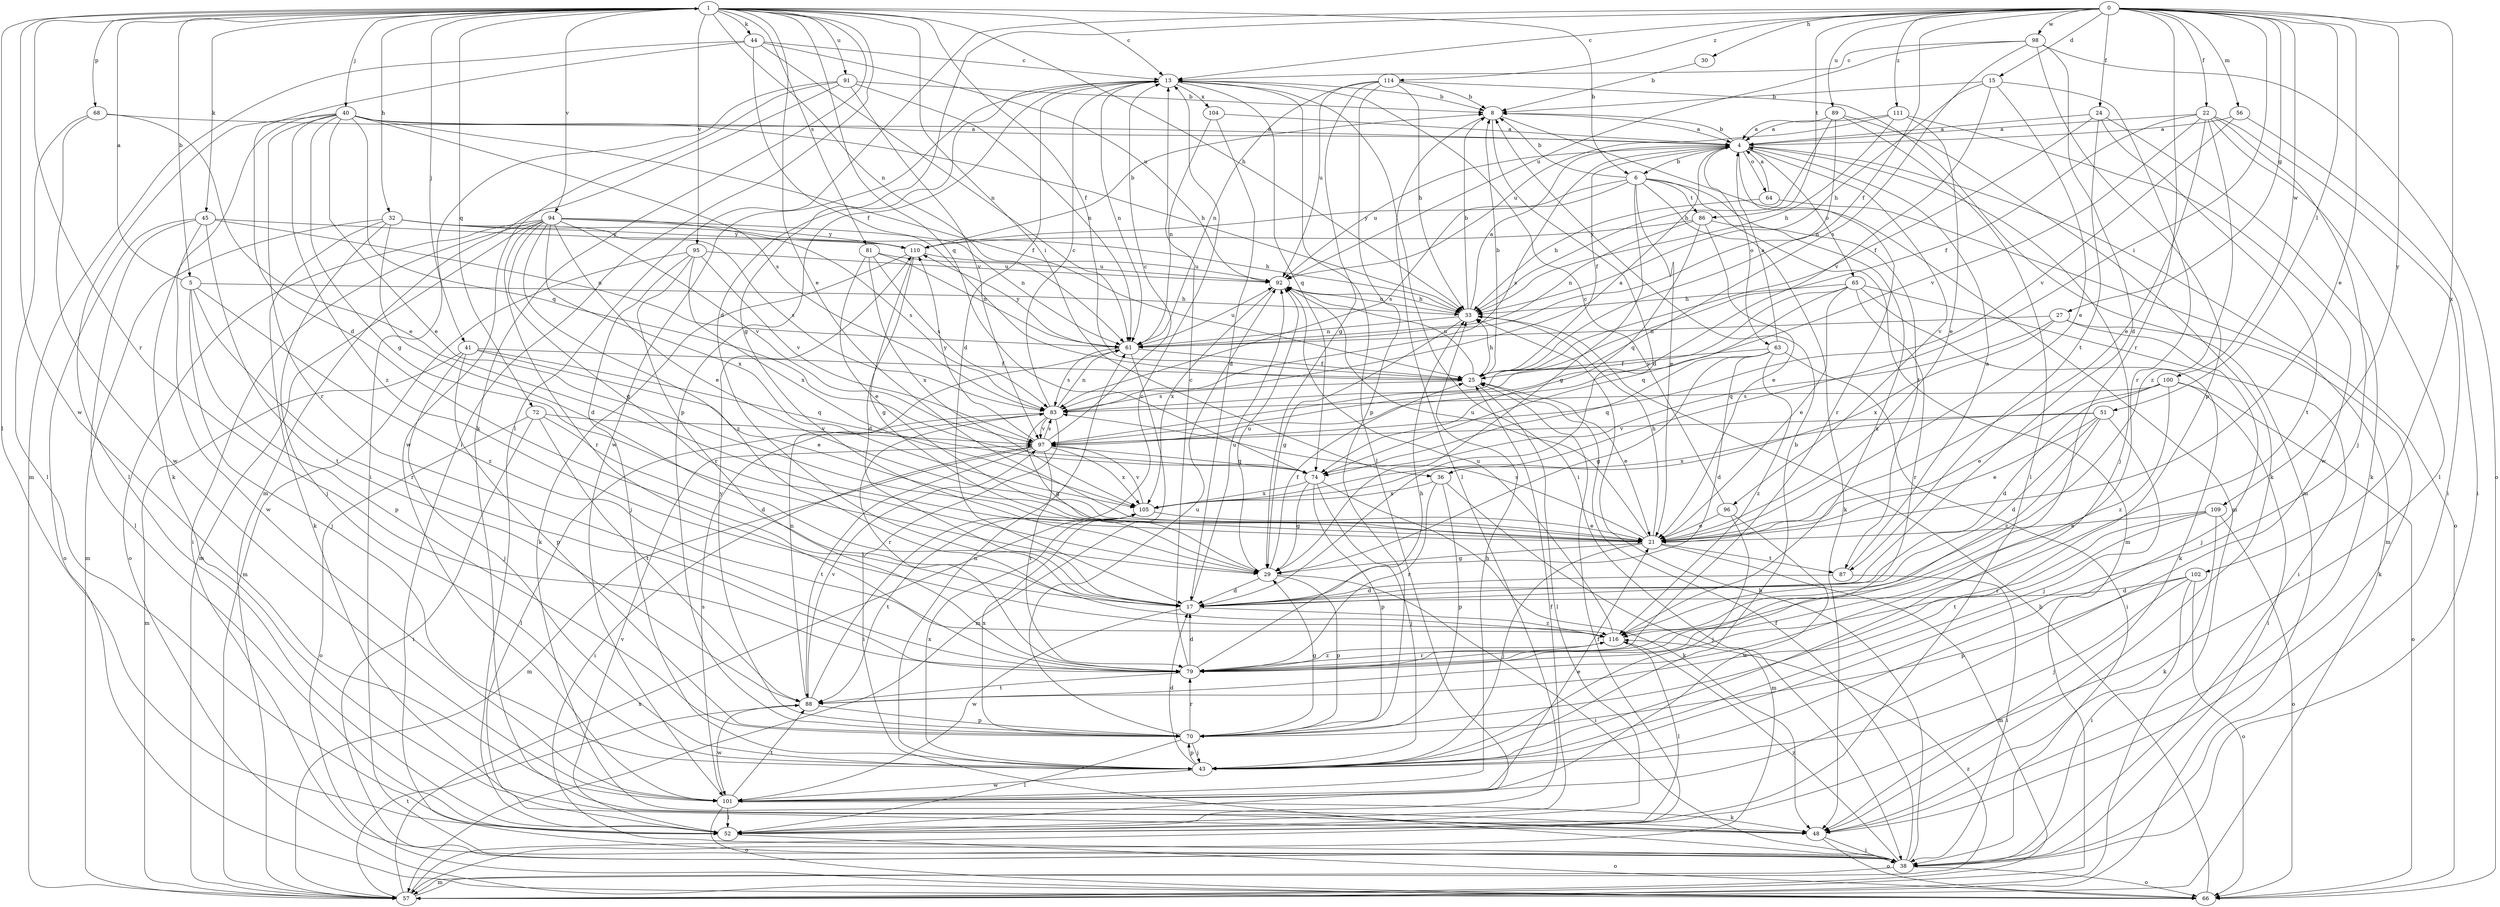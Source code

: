 strict digraph  {
0;
1;
4;
5;
6;
8;
13;
15;
17;
21;
22;
24;
25;
27;
29;
30;
32;
33;
36;
38;
40;
41;
43;
44;
45;
48;
51;
52;
56;
57;
61;
63;
64;
65;
66;
68;
70;
72;
74;
79;
81;
83;
86;
87;
88;
89;
91;
92;
94;
95;
96;
97;
98;
100;
101;
102;
104;
105;
109;
110;
111;
114;
116;
0 -> 13  [label=c];
0 -> 15  [label=d];
0 -> 17  [label=d];
0 -> 21  [label=e];
0 -> 22  [label=f];
0 -> 24  [label=f];
0 -> 25  [label=f];
0 -> 27  [label=g];
0 -> 30  [label=h];
0 -> 36  [label=i];
0 -> 51  [label=l];
0 -> 52  [label=l];
0 -> 56  [label=m];
0 -> 79  [label=r];
0 -> 86  [label=t];
0 -> 89  [label=u];
0 -> 98  [label=w];
0 -> 100  [label=w];
0 -> 102  [label=x];
0 -> 109  [label=y];
0 -> 111  [label=z];
0 -> 114  [label=z];
1 -> 5  [label=b];
1 -> 6  [label=b];
1 -> 13  [label=c];
1 -> 21  [label=e];
1 -> 25  [label=f];
1 -> 32  [label=h];
1 -> 33  [label=h];
1 -> 36  [label=i];
1 -> 38  [label=i];
1 -> 40  [label=j];
1 -> 41  [label=j];
1 -> 44  [label=k];
1 -> 45  [label=k];
1 -> 48  [label=k];
1 -> 52  [label=l];
1 -> 61  [label=n];
1 -> 68  [label=p];
1 -> 72  [label=q];
1 -> 74  [label=q];
1 -> 79  [label=r];
1 -> 81  [label=s];
1 -> 91  [label=u];
1 -> 94  [label=v];
1 -> 95  [label=v];
1 -> 101  [label=w];
4 -> 6  [label=b];
4 -> 8  [label=b];
4 -> 25  [label=f];
4 -> 43  [label=j];
4 -> 63  [label=o];
4 -> 64  [label=o];
4 -> 65  [label=o];
4 -> 66  [label=o];
4 -> 79  [label=r];
4 -> 83  [label=s];
4 -> 92  [label=u];
4 -> 96  [label=v];
5 -> 1  [label=a];
5 -> 33  [label=h];
5 -> 43  [label=j];
5 -> 70  [label=p];
5 -> 79  [label=r];
5 -> 116  [label=z];
6 -> 8  [label=b];
6 -> 21  [label=e];
6 -> 29  [label=g];
6 -> 48  [label=k];
6 -> 57  [label=m];
6 -> 83  [label=s];
6 -> 86  [label=t];
6 -> 87  [label=t];
6 -> 110  [label=y];
8 -> 4  [label=a];
8 -> 17  [label=d];
8 -> 52  [label=l];
8 -> 57  [label=m];
13 -> 8  [label=b];
13 -> 17  [label=d];
13 -> 29  [label=g];
13 -> 38  [label=i];
13 -> 52  [label=l];
13 -> 61  [label=n];
13 -> 70  [label=p];
13 -> 74  [label=q];
13 -> 101  [label=w];
13 -> 104  [label=x];
15 -> 8  [label=b];
15 -> 21  [label=e];
15 -> 33  [label=h];
15 -> 79  [label=r];
15 -> 97  [label=v];
17 -> 92  [label=u];
17 -> 101  [label=w];
17 -> 116  [label=z];
21 -> 29  [label=g];
21 -> 33  [label=h];
21 -> 43  [label=j];
21 -> 57  [label=m];
21 -> 83  [label=s];
21 -> 87  [label=t];
21 -> 92  [label=u];
22 -> 4  [label=a];
22 -> 21  [label=e];
22 -> 25  [label=f];
22 -> 38  [label=i];
22 -> 43  [label=j];
22 -> 52  [label=l];
22 -> 97  [label=v];
22 -> 116  [label=z];
24 -> 4  [label=a];
24 -> 25  [label=f];
24 -> 48  [label=k];
24 -> 87  [label=t];
24 -> 88  [label=t];
25 -> 8  [label=b];
25 -> 21  [label=e];
25 -> 33  [label=h];
25 -> 52  [label=l];
25 -> 83  [label=s];
25 -> 92  [label=u];
27 -> 43  [label=j];
27 -> 48  [label=k];
27 -> 61  [label=n];
27 -> 74  [label=q];
27 -> 105  [label=x];
29 -> 17  [label=d];
29 -> 25  [label=f];
29 -> 38  [label=i];
29 -> 70  [label=p];
29 -> 92  [label=u];
30 -> 8  [label=b];
32 -> 17  [label=d];
32 -> 33  [label=h];
32 -> 43  [label=j];
32 -> 48  [label=k];
32 -> 57  [label=m];
32 -> 83  [label=s];
32 -> 110  [label=y];
33 -> 4  [label=a];
33 -> 8  [label=b];
33 -> 29  [label=g];
33 -> 61  [label=n];
33 -> 92  [label=u];
36 -> 57  [label=m];
36 -> 70  [label=p];
36 -> 79  [label=r];
36 -> 105  [label=x];
38 -> 25  [label=f];
38 -> 33  [label=h];
38 -> 57  [label=m];
38 -> 66  [label=o];
38 -> 116  [label=z];
40 -> 4  [label=a];
40 -> 21  [label=e];
40 -> 25  [label=f];
40 -> 29  [label=g];
40 -> 33  [label=h];
40 -> 48  [label=k];
40 -> 52  [label=l];
40 -> 74  [label=q];
40 -> 79  [label=r];
40 -> 83  [label=s];
40 -> 116  [label=z];
41 -> 21  [label=e];
41 -> 25  [label=f];
41 -> 43  [label=j];
41 -> 57  [label=m];
41 -> 70  [label=p];
41 -> 74  [label=q];
43 -> 8  [label=b];
43 -> 17  [label=d];
43 -> 61  [label=n];
43 -> 70  [label=p];
43 -> 101  [label=w];
43 -> 105  [label=x];
44 -> 13  [label=c];
44 -> 17  [label=d];
44 -> 25  [label=f];
44 -> 57  [label=m];
44 -> 61  [label=n];
44 -> 92  [label=u];
45 -> 52  [label=l];
45 -> 61  [label=n];
45 -> 66  [label=o];
45 -> 88  [label=t];
45 -> 101  [label=w];
45 -> 110  [label=y];
48 -> 38  [label=i];
48 -> 66  [label=o];
51 -> 17  [label=d];
51 -> 21  [label=e];
51 -> 43  [label=j];
51 -> 97  [label=v];
51 -> 105  [label=x];
51 -> 116  [label=z];
52 -> 25  [label=f];
52 -> 66  [label=o];
52 -> 97  [label=v];
56 -> 4  [label=a];
56 -> 38  [label=i];
56 -> 97  [label=v];
57 -> 25  [label=f];
57 -> 88  [label=t];
57 -> 105  [label=x];
57 -> 116  [label=z];
61 -> 25  [label=f];
61 -> 57  [label=m];
61 -> 83  [label=s];
61 -> 92  [label=u];
61 -> 110  [label=y];
63 -> 4  [label=a];
63 -> 17  [label=d];
63 -> 25  [label=f];
63 -> 29  [label=g];
63 -> 38  [label=i];
63 -> 74  [label=q];
63 -> 116  [label=z];
64 -> 4  [label=a];
64 -> 33  [label=h];
64 -> 57  [label=m];
65 -> 21  [label=e];
65 -> 33  [label=h];
65 -> 38  [label=i];
65 -> 48  [label=k];
65 -> 74  [label=q];
65 -> 79  [label=r];
65 -> 97  [label=v];
66 -> 33  [label=h];
68 -> 4  [label=a];
68 -> 21  [label=e];
68 -> 52  [label=l];
68 -> 101  [label=w];
70 -> 29  [label=g];
70 -> 43  [label=j];
70 -> 52  [label=l];
70 -> 79  [label=r];
70 -> 92  [label=u];
70 -> 105  [label=x];
70 -> 110  [label=y];
72 -> 17  [label=d];
72 -> 38  [label=i];
72 -> 66  [label=o];
72 -> 88  [label=t];
72 -> 97  [label=v];
74 -> 29  [label=g];
74 -> 43  [label=j];
74 -> 48  [label=k];
74 -> 70  [label=p];
74 -> 105  [label=x];
79 -> 13  [label=c];
79 -> 17  [label=d];
79 -> 33  [label=h];
79 -> 88  [label=t];
79 -> 116  [label=z];
81 -> 21  [label=e];
81 -> 61  [label=n];
81 -> 83  [label=s];
81 -> 92  [label=u];
81 -> 105  [label=x];
83 -> 4  [label=a];
83 -> 13  [label=c];
83 -> 29  [label=g];
83 -> 38  [label=i];
83 -> 52  [label=l];
83 -> 61  [label=n];
83 -> 79  [label=r];
83 -> 97  [label=v];
86 -> 21  [label=e];
86 -> 61  [label=n];
86 -> 74  [label=q];
86 -> 110  [label=y];
86 -> 116  [label=z];
87 -> 4  [label=a];
87 -> 17  [label=d];
87 -> 38  [label=i];
88 -> 13  [label=c];
88 -> 61  [label=n];
88 -> 70  [label=p];
88 -> 97  [label=v];
88 -> 101  [label=w];
89 -> 4  [label=a];
89 -> 33  [label=h];
89 -> 48  [label=k];
89 -> 52  [label=l];
89 -> 61  [label=n];
91 -> 8  [label=b];
91 -> 38  [label=i];
91 -> 57  [label=m];
91 -> 61  [label=n];
91 -> 97  [label=v];
91 -> 101  [label=w];
92 -> 33  [label=h];
92 -> 105  [label=x];
94 -> 21  [label=e];
94 -> 29  [label=g];
94 -> 38  [label=i];
94 -> 57  [label=m];
94 -> 61  [label=n];
94 -> 66  [label=o];
94 -> 79  [label=r];
94 -> 83  [label=s];
94 -> 97  [label=v];
94 -> 105  [label=x];
94 -> 110  [label=y];
94 -> 116  [label=z];
95 -> 43  [label=j];
95 -> 57  [label=m];
95 -> 79  [label=r];
95 -> 92  [label=u];
95 -> 97  [label=v];
95 -> 105  [label=x];
96 -> 13  [label=c];
96 -> 21  [label=e];
96 -> 43  [label=j];
96 -> 101  [label=w];
97 -> 13  [label=c];
97 -> 38  [label=i];
97 -> 57  [label=m];
97 -> 74  [label=q];
97 -> 79  [label=r];
97 -> 83  [label=s];
97 -> 88  [label=t];
97 -> 105  [label=x];
97 -> 110  [label=y];
98 -> 13  [label=c];
98 -> 17  [label=d];
98 -> 66  [label=o];
98 -> 70  [label=p];
98 -> 83  [label=s];
98 -> 92  [label=u];
100 -> 17  [label=d];
100 -> 21  [label=e];
100 -> 38  [label=i];
100 -> 66  [label=o];
100 -> 83  [label=s];
100 -> 116  [label=z];
101 -> 21  [label=e];
101 -> 33  [label=h];
101 -> 48  [label=k];
101 -> 52  [label=l];
101 -> 66  [label=o];
101 -> 83  [label=s];
101 -> 88  [label=t];
102 -> 17  [label=d];
102 -> 38  [label=i];
102 -> 43  [label=j];
102 -> 66  [label=o];
102 -> 70  [label=p];
104 -> 4  [label=a];
104 -> 17  [label=d];
104 -> 61  [label=n];
105 -> 21  [label=e];
105 -> 88  [label=t];
105 -> 97  [label=v];
109 -> 21  [label=e];
109 -> 48  [label=k];
109 -> 66  [label=o];
109 -> 79  [label=r];
109 -> 88  [label=t];
110 -> 8  [label=b];
110 -> 17  [label=d];
110 -> 29  [label=g];
110 -> 48  [label=k];
110 -> 92  [label=u];
111 -> 4  [label=a];
111 -> 21  [label=e];
111 -> 33  [label=h];
111 -> 92  [label=u];
111 -> 101  [label=w];
114 -> 8  [label=b];
114 -> 29  [label=g];
114 -> 33  [label=h];
114 -> 57  [label=m];
114 -> 61  [label=n];
114 -> 70  [label=p];
114 -> 92  [label=u];
116 -> 52  [label=l];
116 -> 79  [label=r];
116 -> 92  [label=u];
}
